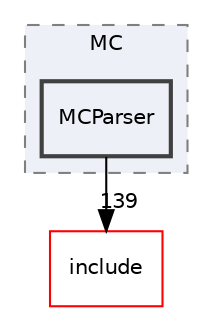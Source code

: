 digraph "lib/MC/MCParser"
{
 // LATEX_PDF_SIZE
  bgcolor="transparent";
  edge [fontname="Helvetica",fontsize="10",labelfontname="Helvetica",labelfontsize="10"];
  node [fontname="Helvetica",fontsize="10",shape="box"];
  compound=true
  subgraph clusterdir_741b3efb3a0fb2aad3417ac1ac9df3e5 {
    graph [ bgcolor="#edf0f7", pencolor="grey50", style="filled,dashed,", label="MC", fontname="Helvetica", fontsize="10", URL="dir_741b3efb3a0fb2aad3417ac1ac9df3e5.html"]
  dir_63836eccac385a8353277d2b47aa4305 [label="MCParser", style="filled,bold,", fillcolor="#edf0f7", color="grey25", URL="dir_63836eccac385a8353277d2b47aa4305.html"];
  }
  dir_d44c64559bbebec7f509842c48db8b23 [label="include", style="", fillcolor="#edf0f7", color="red", URL="dir_d44c64559bbebec7f509842c48db8b23.html"];
  dir_63836eccac385a8353277d2b47aa4305->dir_d44c64559bbebec7f509842c48db8b23 [headlabel="139", labeldistance=1.5 headhref="dir_000122_000082.html"];
}
